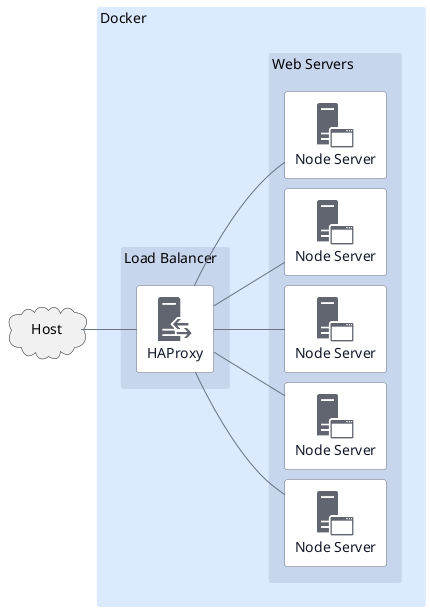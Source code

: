 @startuml

left to right direction

skinparam nodesep 10
skinparam ranksep 35

skinparam shadowing false
skinparam defaultTextAlignment center

<style>
frame {
    BackGroundColor #DBEAFE
    LineColor #ffffff00
    FontSize 14
    FontStyle normal
}
rectangle{
    BackGroundColor #ffffff
    LineColor #6B7280
    FontColor #111827
    FontSize 14
    FontStyle normal
}
arrow {
    LineColor: #6B7280
}
</style>

!include <office/Servers/application_server>
!include <office/Servers/database_server>
!include <office/Servers/reverse_proxy>

cloud " Host " as host

frame "Docker" as docker {

    frame "Load Balancer" as loadbalancer #c7d6ed {
        rectangle haproxy [
            <$reverse_proxy>
            HAProxy
        ]
    }

    frame "Web Servers" as webservers #c7d6ed {

        rectangle node1 [
            <$application_server>
            Node Server
        ]

        rectangle node2 [
            <$application_server>
            Node Server
        ]

        rectangle node3 [
            <$application_server>
            Node Server
        ]

        rectangle node4 [
            <$application_server>
            Node Server
        ]

        rectangle node5 [
            <$application_server>
            Node Server
        ]

    }

}

host -- haproxy

haproxy --- node1
haproxy --- node2
haproxy --- node3
haproxy --- node4
haproxy --- node5

@enduml
